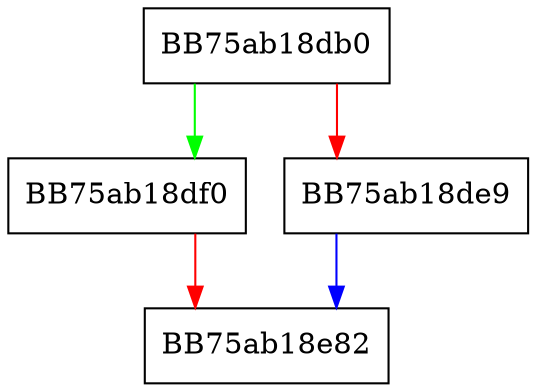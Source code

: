 digraph AtomicCounterMulNamespaced {
  node [shape="box"];
  graph [splines=ortho];
  BB75ab18db0 -> BB75ab18df0 [color="green"];
  BB75ab18db0 -> BB75ab18de9 [color="red"];
  BB75ab18de9 -> BB75ab18e82 [color="blue"];
  BB75ab18df0 -> BB75ab18e82 [color="red"];
}